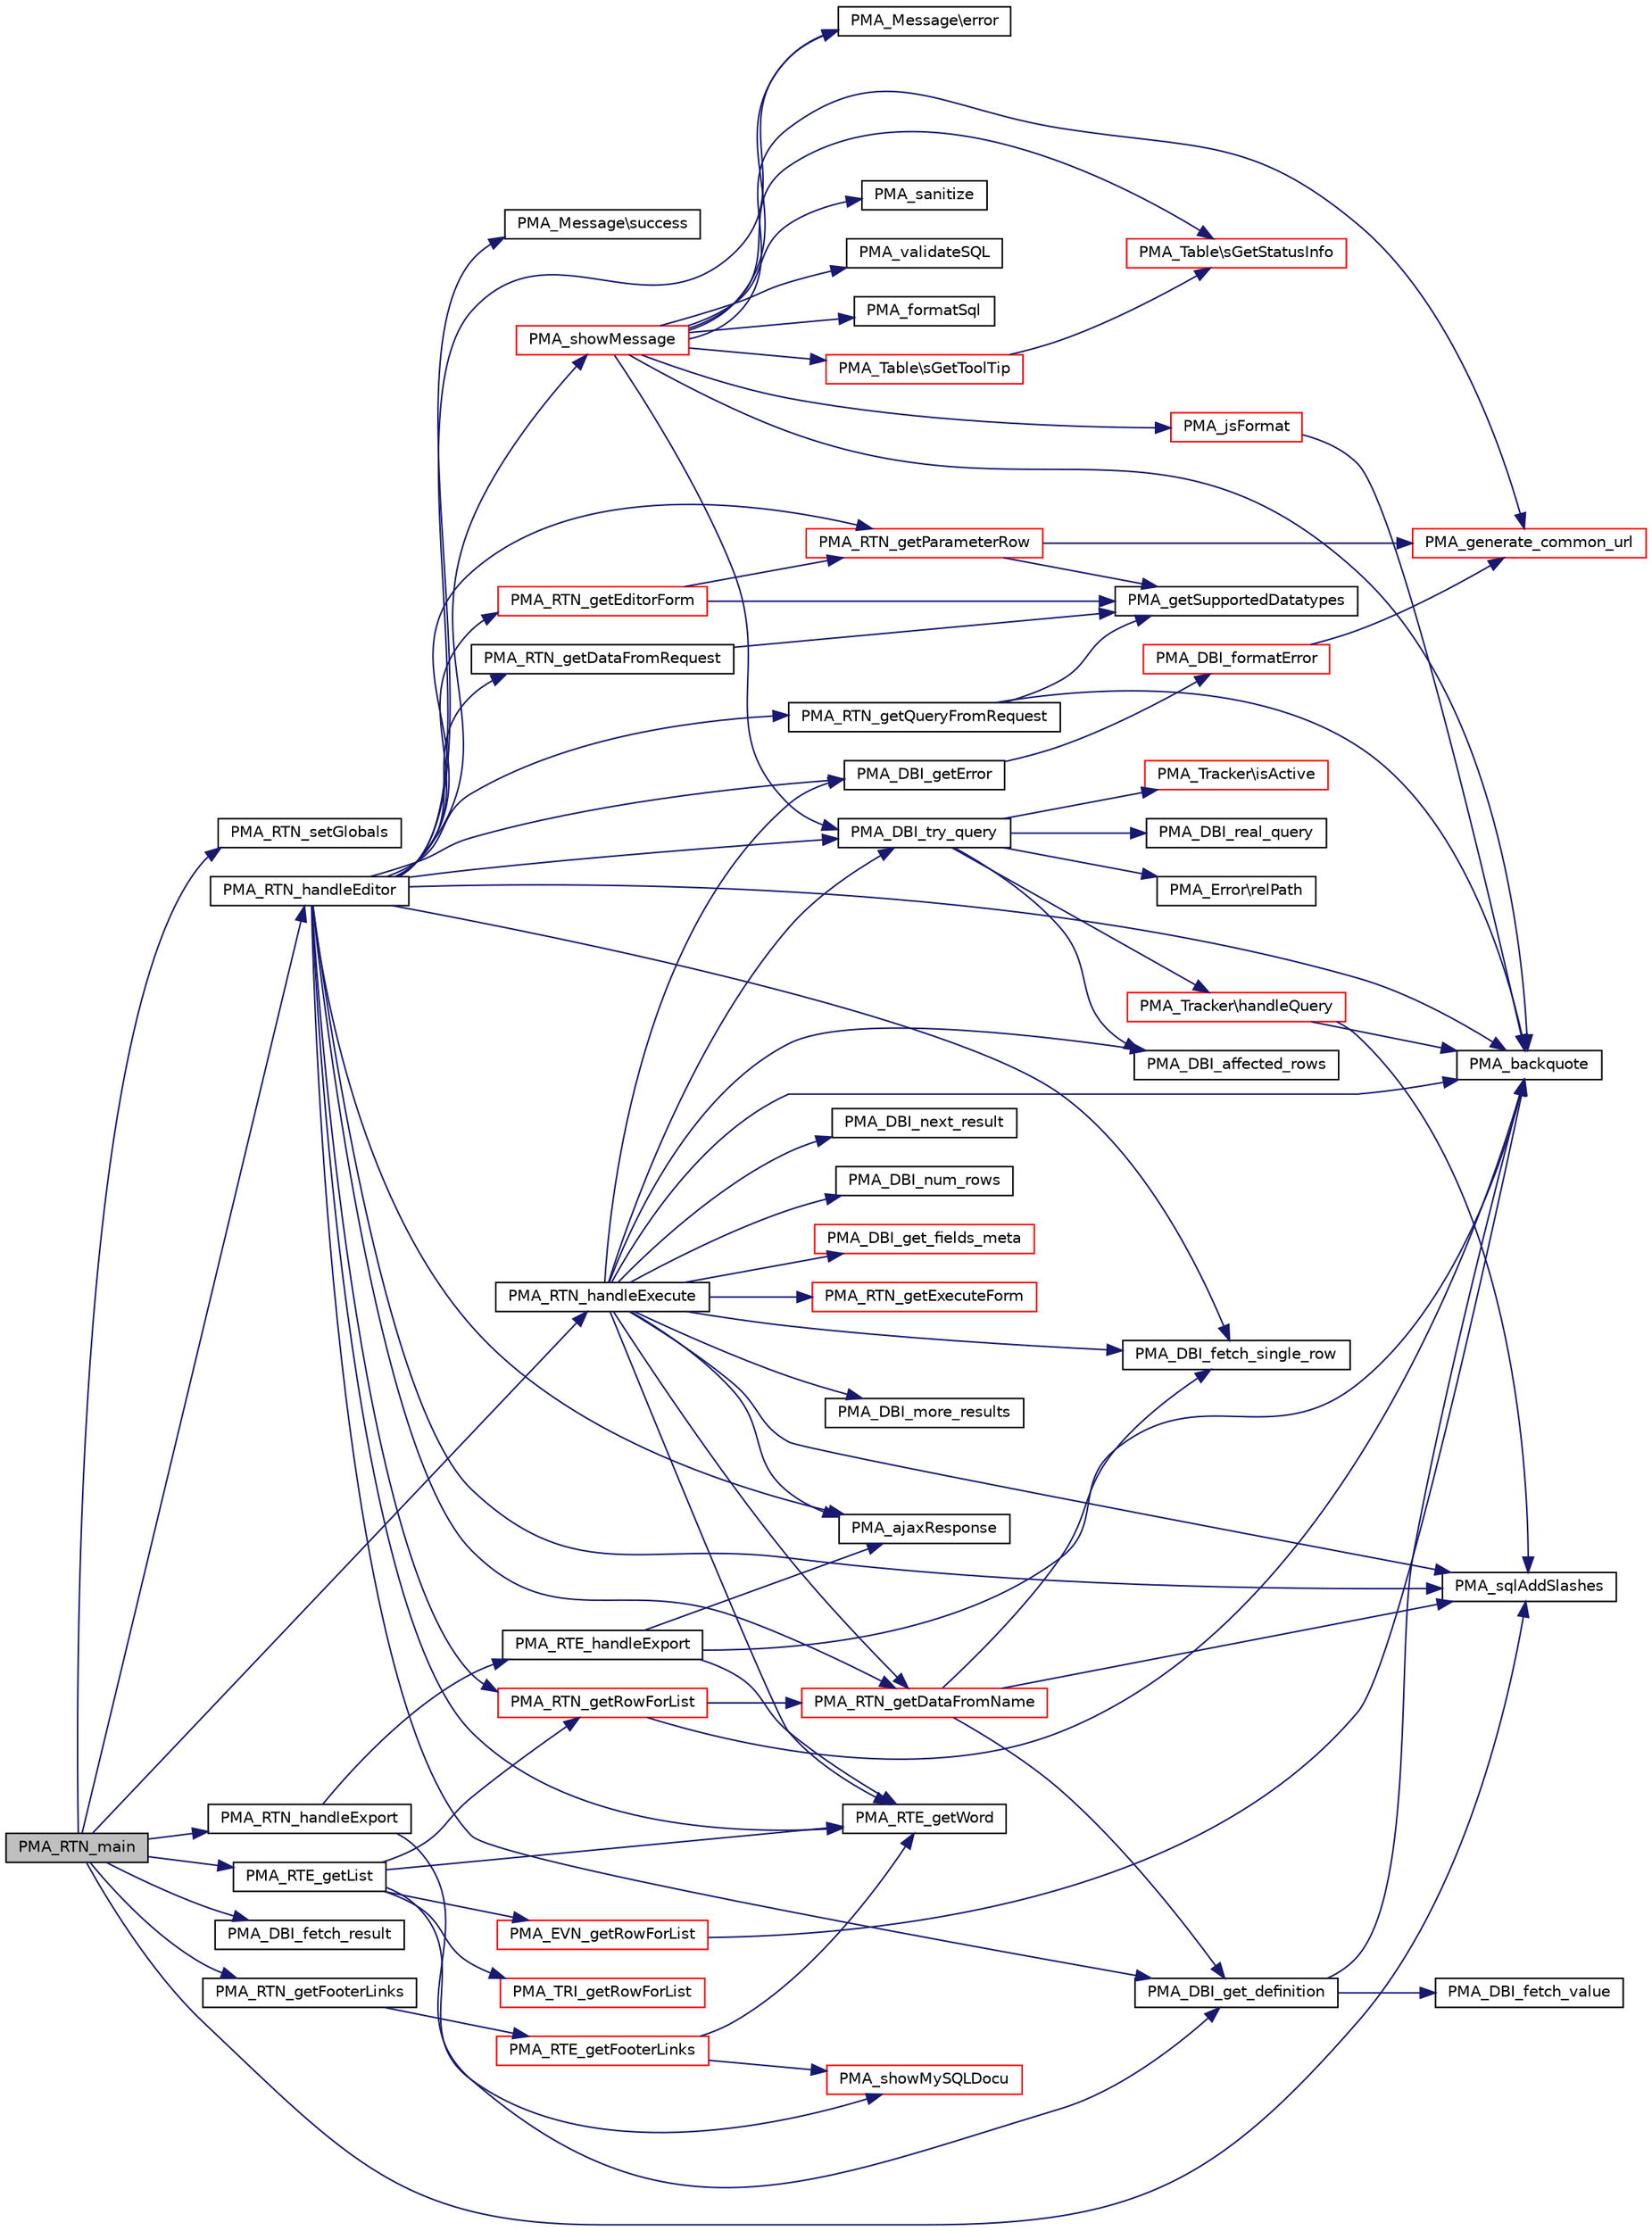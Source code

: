 digraph G
{
  edge [fontname="Helvetica",fontsize="10",labelfontname="Helvetica",labelfontsize="10"];
  node [fontname="Helvetica",fontsize="10",shape=record];
  rankdir="LR";
  Node1 [label="PMA_RTN_main",height=0.2,width=0.4,color="black", fillcolor="grey75", style="filled" fontcolor="black"];
  Node1 -> Node2 [color="midnightblue",fontsize="10",style="solid",fontname="Helvetica"];
  Node2 [label="PMA_RTN_setGlobals",height=0.2,width=0.4,color="black", fillcolor="white", style="filled",URL="$rte__routines_8lib_8php.html#a984e6a83dda1a7184670e9eebb973282",tooltip="Sets required globals."];
  Node1 -> Node3 [color="midnightblue",fontsize="10",style="solid",fontname="Helvetica"];
  Node3 [label="PMA_RTN_handleEditor",height=0.2,width=0.4,color="black", fillcolor="white", style="filled",URL="$rte__routines_8lib_8php.html#a5984f0f939595e2946293d251a03e095",tooltip="Handles editor requests for adding or editing an item."];
  Node3 -> Node4 [color="midnightblue",fontsize="10",style="solid",fontname="Helvetica"];
  Node4 [label="PMA_RTN_getQueryFromRequest",height=0.2,width=0.4,color="black", fillcolor="white", style="filled",URL="$rte__routines_8lib_8php.html#aa31b32cbdcd1439cea5680f8d703648d",tooltip="Composes the query necessary to create a routine from an HTTP request."];
  Node4 -> Node5 [color="midnightblue",fontsize="10",style="solid",fontname="Helvetica"];
  Node5 [label="PMA_backquote",height=0.2,width=0.4,color="black", fillcolor="white", style="filled",URL="$common_8lib_8php.html#a81c4628f679a153bb4475c5ee2ae49ec",tooltip="Adds backquotes on both sides of a database, table or field name."];
  Node4 -> Node6 [color="midnightblue",fontsize="10",style="solid",fontname="Helvetica"];
  Node6 [label="PMA_getSupportedDatatypes",height=0.2,width=0.4,color="black", fillcolor="white", style="filled",URL="$common_8lib_8php.html#a36d5c04ac111a078ef9448d8a448bce5",tooltip="This function processes the datatypes supported by the DB, as specified in $cfg[&#39;ColumnTypes&#39;] and ei..."];
  Node3 -> Node7 [color="midnightblue",fontsize="10",style="solid",fontname="Helvetica"];
  Node7 [label="PMA_DBI_get_definition",height=0.2,width=0.4,color="black", fillcolor="white", style="filled",URL="$database__interface_8lib_8php.html#a6c0f9fb5171128a50f3fdb22c9faf4f6",tooltip="returns the definition of a specific PROCEDURE, FUNCTION, EVENT or VIEW"];
  Node7 -> Node5 [color="midnightblue",fontsize="10",style="solid",fontname="Helvetica"];
  Node7 -> Node8 [color="midnightblue",fontsize="10",style="solid",fontname="Helvetica"];
  Node8 [label="PMA_DBI_fetch_value",height=0.2,width=0.4,color="black", fillcolor="white", style="filled",URL="$database__interface_8lib_8php.html#a772f12a953dd2908745bb16a8fa7b63a",tooltip="returns a single value from the given result or query, if the query or the result has more than one r..."];
  Node3 -> Node5 [color="midnightblue",fontsize="10",style="solid",fontname="Helvetica"];
  Node3 -> Node9 [color="midnightblue",fontsize="10",style="solid",fontname="Helvetica"];
  Node9 [label="PMA_DBI_try_query",height=0.2,width=0.4,color="black", fillcolor="white", style="filled",URL="$database__interface_8lib_8php.html#af4f8622d2f5df7858e4e6ca425ac0274",tooltip="runs a query and returns the result"];
  Node9 -> Node10 [color="midnightblue",fontsize="10",style="solid",fontname="Helvetica"];
  Node10 [label="PMA_DBI_real_query",height=0.2,width=0.4,color="black", fillcolor="white", style="filled",URL="$drizzle_8dbi_8lib_8php.html#a08ba0b503ffbca6710452ba365580035",tooltip="runs a query and returns the result"];
  Node9 -> Node11 [color="midnightblue",fontsize="10",style="solid",fontname="Helvetica"];
  Node11 [label="PMA_DBI_affected_rows",height=0.2,width=0.4,color="black", fillcolor="white", style="filled",URL="$drizzle_8dbi_8lib_8php.html#a861ab5849e4d7f8dab6daaac0071bc15",tooltip="returns the number of rows affected by last query"];
  Node9 -> Node12 [color="midnightblue",fontsize="10",style="solid",fontname="Helvetica"];
  Node12 [label="PMA_Error\\relPath",height=0.2,width=0.4,color="black", fillcolor="white", style="filled",URL="$classPMA__Error.html#a772a7752d93cec8385e0f13af46d376a",tooltip="return short relative path to phpMyAdmin basedir"];
  Node9 -> Node13 [color="midnightblue",fontsize="10",style="solid",fontname="Helvetica"];
  Node13 [label="PMA_Tracker\\isActive",height=0.2,width=0.4,color="red", fillcolor="white", style="filled",URL="$classPMA__Tracker.html#ae5dd143f48e845ae4346da01dfef5d4a",tooltip="Gets the on/off value of the Tracker module, starts initialization."];
  Node9 -> Node14 [color="midnightblue",fontsize="10",style="solid",fontname="Helvetica"];
  Node14 [label="PMA_Tracker\\handleQuery",height=0.2,width=0.4,color="red", fillcolor="white", style="filled",URL="$classPMA__Tracker.html#a45bbf8cbb24c0cc3e379a0abf0ecee10",tooltip="Analyzes a given SQL statement and saves tracking data."];
  Node14 -> Node5 [color="midnightblue",fontsize="10",style="solid",fontname="Helvetica"];
  Node14 -> Node15 [color="midnightblue",fontsize="10",style="solid",fontname="Helvetica"];
  Node15 [label="PMA_sqlAddSlashes",height=0.2,width=0.4,color="black", fillcolor="white", style="filled",URL="$common_8lib_8php.html#a799062f79f401d1f20735d292d008eaf",tooltip="Add slashes before &quot;&#39;&quot; and &quot;\&quot; characters so a value containing them can be used in a sql comparison..."];
  Node3 -> Node16 [color="midnightblue",fontsize="10",style="solid",fontname="Helvetica"];
  Node16 [label="PMA_DBI_getError",height=0.2,width=0.4,color="black", fillcolor="white", style="filled",URL="$drizzle_8dbi_8lib_8php.html#a704868d694079bc38c1947d370b8bf79",tooltip="returns last error message or false if no errors occured"];
  Node16 -> Node17 [color="midnightblue",fontsize="10",style="solid",fontname="Helvetica"];
  Node17 [label="PMA_DBI_formatError",height=0.2,width=0.4,color="red", fillcolor="white", style="filled",URL="$database__interface_8lib_8php.html#a53d2263f39303e561d76439d28f4a1be",tooltip="Formats database error message in a friendly way."];
  Node17 -> Node18 [color="midnightblue",fontsize="10",style="solid",fontname="Helvetica"];
  Node18 [label="PMA_generate_common_url",height=0.2,width=0.4,color="red", fillcolor="white", style="filled",URL="$url__generating_8lib_8php.html#ad5c0cfef7cb600a158a1ef5fa321a094",tooltip="Generates text with URL parameters."];
  Node3 -> Node19 [color="midnightblue",fontsize="10",style="solid",fontname="Helvetica"];
  Node19 [label="PMA_Message\\success",height=0.2,width=0.4,color="black", fillcolor="white", style="filled",URL="$classPMA__Message.html#a18c1022045762ab6747a98cb4464819e",tooltip="get PMA_Message of type success"];
  Node3 -> Node20 [color="midnightblue",fontsize="10",style="solid",fontname="Helvetica"];
  Node20 [label="PMA_Message\\error",height=0.2,width=0.4,color="black", fillcolor="white", style="filled",URL="$classPMA__Message.html#ac1eedc27bd176676149c300379b98661",tooltip="get PMA_Message of type error"];
  Node3 -> Node21 [color="midnightblue",fontsize="10",style="solid",fontname="Helvetica"];
  Node21 [label="PMA_showMessage",height=0.2,width=0.4,color="red", fillcolor="white", style="filled",URL="$common_8lib_8php.html#ac856542e67ea0192bc0fc7fd1fb21d09",tooltip="displays the message and the query usually the message is the result of the query executed..."];
  Node21 -> Node22 [color="midnightblue",fontsize="10",style="solid",fontname="Helvetica"];
  Node22 [label="PMA_Table\\sGetToolTip",height=0.2,width=0.4,color="red", fillcolor="white", style="filled",URL="$classPMA__Table.html#a162e3cb99911afe8ac6fb7de1ac9c421"];
  Node22 -> Node23 [color="midnightblue",fontsize="10",style="solid",fontname="Helvetica"];
  Node23 [label="PMA_Table\\sGetStatusInfo",height=0.2,width=0.4,color="red", fillcolor="white", style="filled",URL="$classPMA__Table.html#a5bcf320752029cac160933f74afc8742",tooltip="Returns full table status info, or specific if $info provided this info is collected from information..."];
  Node21 -> Node24 [color="midnightblue",fontsize="10",style="solid",fontname="Helvetica"];
  Node24 [label="PMA_jsFormat",height=0.2,width=0.4,color="red", fillcolor="white", style="filled",URL="$js__escape_8lib_8php.html#adefa5e0c287e2534fb2d5a518cebc968",tooltip="Format a string so it can be a string inside JavaScript code inside an eventhandler (onclick..."];
  Node24 -> Node5 [color="midnightblue",fontsize="10",style="solid",fontname="Helvetica"];
  Node21 -> Node5 [color="midnightblue",fontsize="10",style="solid",fontname="Helvetica"];
  Node21 -> Node23 [color="midnightblue",fontsize="10",style="solid",fontname="Helvetica"];
  Node21 -> Node9 [color="midnightblue",fontsize="10",style="solid",fontname="Helvetica"];
  Node21 -> Node25 [color="midnightblue",fontsize="10",style="solid",fontname="Helvetica"];
  Node25 [label="PMA_sanitize",height=0.2,width=0.4,color="black", fillcolor="white", style="filled",URL="$sanitizing_8lib_8php.html#ac0444f97c4d50f0e109dc0ec5d86b665",tooltip="Sanitizes $message, taking into account our special codes for formatting."];
  Node21 -> Node26 [color="midnightblue",fontsize="10",style="solid",fontname="Helvetica"];
  Node26 [label="PMA_validateSQL",height=0.2,width=0.4,color="black", fillcolor="white", style="filled",URL="$sqlvalidator_8lib_8php.html#aa5008486df74dd63c944eb4fa36a81de",tooltip="We need the PEAR libraries, so do a minimum version check first I&#39;m not sure if PEAR was available be..."];
  Node21 -> Node20 [color="midnightblue",fontsize="10",style="solid",fontname="Helvetica"];
  Node21 -> Node27 [color="midnightblue",fontsize="10",style="solid",fontname="Helvetica"];
  Node27 [label="PMA_formatSql",height=0.2,width=0.4,color="black", fillcolor="white", style="filled",URL="$common_8lib_8php.html#a7318464fb4bfbdb4c33b3257ad533ab6",tooltip="format sql strings"];
  Node21 -> Node18 [color="midnightblue",fontsize="10",style="solid",fontname="Helvetica"];
  Node3 -> Node15 [color="midnightblue",fontsize="10",style="solid",fontname="Helvetica"];
  Node3 -> Node28 [color="midnightblue",fontsize="10",style="solid",fontname="Helvetica"];
  Node28 [label="PMA_DBI_fetch_single_row",height=0.2,width=0.4,color="black", fillcolor="white", style="filled",URL="$database__interface_8lib_8php.html#af7470c691b76d49d21241321e9131b91",tooltip="returns only the first row from the result"];
  Node3 -> Node29 [color="midnightblue",fontsize="10",style="solid",fontname="Helvetica"];
  Node29 [label="PMA_RTN_getRowForList",height=0.2,width=0.4,color="red", fillcolor="white", style="filled",URL="$rte__list_8lib_8php.html#aece2dab96a3cb0b4141f7daff960ec3b",tooltip="Creates the contents for a row in the list of routines."];
  Node29 -> Node5 [color="midnightblue",fontsize="10",style="solid",fontname="Helvetica"];
  Node29 -> Node30 [color="midnightblue",fontsize="10",style="solid",fontname="Helvetica"];
  Node30 [label="PMA_RTN_getDataFromName",height=0.2,width=0.4,color="red", fillcolor="white", style="filled",URL="$rte__routines_8lib_8php.html#a5d0418d9efa5cf6da8f03fd3bc6c098f",tooltip="This function will generate the values that are required to complete the &quot;Edit routine&quot; form given th..."];
  Node30 -> Node15 [color="midnightblue",fontsize="10",style="solid",fontname="Helvetica"];
  Node30 -> Node28 [color="midnightblue",fontsize="10",style="solid",fontname="Helvetica"];
  Node30 -> Node7 [color="midnightblue",fontsize="10",style="solid",fontname="Helvetica"];
  Node3 -> Node31 [color="midnightblue",fontsize="10",style="solid",fontname="Helvetica"];
  Node31 [label="PMA_ajaxResponse",height=0.2,width=0.4,color="black", fillcolor="white", style="filled",URL="$common_8lib_8php.html#a8e357ad2d42095d9078580361cb77a96",tooltip="function that generates a json output for an ajax request and ends script execution"];
  Node3 -> Node32 [color="midnightblue",fontsize="10",style="solid",fontname="Helvetica"];
  Node32 [label="PMA_RTE_getWord",height=0.2,width=0.4,color="black", fillcolor="white", style="filled",URL="$rte__words_8lib_8php.html#ab6a2a32b9f96511f5c43c92b80575f67",tooltip="This function is used to retreive some language strings that are used in functionalities that are com..."];
  Node3 -> Node33 [color="midnightblue",fontsize="10",style="solid",fontname="Helvetica"];
  Node33 [label="PMA_RTN_getDataFromRequest",height=0.2,width=0.4,color="black", fillcolor="white", style="filled",URL="$rte__routines_8lib_8php.html#a01d42dc59fa9947d38dd14b903485983",tooltip="This function will generate the values that are required to complete the editor form."];
  Node33 -> Node6 [color="midnightblue",fontsize="10",style="solid",fontname="Helvetica"];
  Node3 -> Node30 [color="midnightblue",fontsize="10",style="solid",fontname="Helvetica"];
  Node3 -> Node34 [color="midnightblue",fontsize="10",style="solid",fontname="Helvetica"];
  Node34 [label="PMA_RTN_getEditorForm",height=0.2,width=0.4,color="red", fillcolor="white", style="filled",URL="$rte__routines_8lib_8php.html#af471b0f5da237aa92831b395e2281b51",tooltip="Displays a form used to add/edit a routine."];
  Node34 -> Node35 [color="midnightblue",fontsize="10",style="solid",fontname="Helvetica"];
  Node35 [label="PMA_RTN_getParameterRow",height=0.2,width=0.4,color="red", fillcolor="white", style="filled",URL="$rte__routines_8lib_8php.html#affd7429d12fc2620ad784ac45af5b0fc",tooltip="Creates one row for the parameter table used in the routine editor."];
  Node35 -> Node6 [color="midnightblue",fontsize="10",style="solid",fontname="Helvetica"];
  Node35 -> Node18 [color="midnightblue",fontsize="10",style="solid",fontname="Helvetica"];
  Node34 -> Node6 [color="midnightblue",fontsize="10",style="solid",fontname="Helvetica"];
  Node3 -> Node35 [color="midnightblue",fontsize="10",style="solid",fontname="Helvetica"];
  Node1 -> Node36 [color="midnightblue",fontsize="10",style="solid",fontname="Helvetica"];
  Node36 [label="PMA_RTN_handleExecute",height=0.2,width=0.4,color="black", fillcolor="white", style="filled",URL="$rte__routines_8lib_8php.html#ac32716fc36f9d698b0469448d389f417",tooltip="Handles requests for executing a routine."];
  Node36 -> Node30 [color="midnightblue",fontsize="10",style="solid",fontname="Helvetica"];
  Node36 -> Node15 [color="midnightblue",fontsize="10",style="solid",fontname="Helvetica"];
  Node36 -> Node5 [color="midnightblue",fontsize="10",style="solid",fontname="Helvetica"];
  Node36 -> Node9 [color="midnightblue",fontsize="10",style="solid",fontname="Helvetica"];
  Node36 -> Node37 [color="midnightblue",fontsize="10",style="solid",fontname="Helvetica"];
  Node37 [label="PMA_DBI_more_results",height=0.2,width=0.4,color="black", fillcolor="white", style="filled",URL="$drizzle_8dbi_8lib_8php.html#a20038240f2bfdd6060acdfc2fd38362f",tooltip="Check if there are any more query results from a multi query."];
  Node36 -> Node38 [color="midnightblue",fontsize="10",style="solid",fontname="Helvetica"];
  Node38 [label="PMA_DBI_next_result",height=0.2,width=0.4,color="black", fillcolor="white", style="filled",URL="$drizzle_8dbi_8lib_8php.html#aca338a9a83e414a5d6ef22722aebb3fc",tooltip="Prepare next result from multi_query."];
  Node36 -> Node11 [color="midnightblue",fontsize="10",style="solid",fontname="Helvetica"];
  Node36 -> Node39 [color="midnightblue",fontsize="10",style="solid",fontname="Helvetica"];
  Node39 [label="PMA_DBI_num_rows",height=0.2,width=0.4,color="black", fillcolor="white", style="filled",URL="$drizzle_8dbi_8lib_8php.html#ad3805f1da9fe87cc10e96acf0710d803",tooltip="returns the number of rows returned by last query"];
  Node36 -> Node40 [color="midnightblue",fontsize="10",style="solid",fontname="Helvetica"];
  Node40 [label="PMA_DBI_get_fields_meta",height=0.2,width=0.4,color="red", fillcolor="white", style="filled",URL="$drizzle_8dbi_8lib_8php.html#a54ef3323b9b387a6f555ba0a02d51fac",tooltip="returns metainfo for fields in $result"];
  Node36 -> Node28 [color="midnightblue",fontsize="10",style="solid",fontname="Helvetica"];
  Node36 -> Node16 [color="midnightblue",fontsize="10",style="solid",fontname="Helvetica"];
  Node36 -> Node31 [color="midnightblue",fontsize="10",style="solid",fontname="Helvetica"];
  Node36 -> Node32 [color="midnightblue",fontsize="10",style="solid",fontname="Helvetica"];
  Node36 -> Node41 [color="midnightblue",fontsize="10",style="solid",fontname="Helvetica"];
  Node41 [label="PMA_RTN_getExecuteForm",height=0.2,width=0.4,color="red", fillcolor="white", style="filled",URL="$rte__routines_8lib_8php.html#a7fe78f325b98881c5f09d46a89f8e36b",tooltip="Creates the HTML code that shows the routine execution dialog."];
  Node1 -> Node42 [color="midnightblue",fontsize="10",style="solid",fontname="Helvetica"];
  Node42 [label="PMA_RTN_handleExport",height=0.2,width=0.4,color="black", fillcolor="white", style="filled",URL="$rte__export_8lib_8php.html#a120fd6c37639589a9356f679f7b371dd",tooltip="If necessary, prepares routine information and passes it to PMA_RTE_handleExport() for the actual exp..."];
  Node42 -> Node7 [color="midnightblue",fontsize="10",style="solid",fontname="Helvetica"];
  Node42 -> Node43 [color="midnightblue",fontsize="10",style="solid",fontname="Helvetica"];
  Node43 [label="PMA_RTE_handleExport",height=0.2,width=0.4,color="black", fillcolor="white", style="filled",URL="$rte__export_8lib_8php.html#ab3567889d02e8f191e4ee9c499c54e3c",tooltip="This function is called from one of the other functions in this file and it completes the handling of..."];
  Node43 -> Node5 [color="midnightblue",fontsize="10",style="solid",fontname="Helvetica"];
  Node43 -> Node32 [color="midnightblue",fontsize="10",style="solid",fontname="Helvetica"];
  Node43 -> Node31 [color="midnightblue",fontsize="10",style="solid",fontname="Helvetica"];
  Node1 -> Node15 [color="midnightblue",fontsize="10",style="solid",fontname="Helvetica"];
  Node1 -> Node44 [color="midnightblue",fontsize="10",style="solid",fontname="Helvetica"];
  Node44 [label="PMA_DBI_fetch_result",height=0.2,width=0.4,color="black", fillcolor="white", style="filled",URL="$database__interface_8lib_8php.html#a761f919096699667412d2ffd391eaa5b",tooltip="returns all rows in the resultset in one array"];
  Node1 -> Node45 [color="midnightblue",fontsize="10",style="solid",fontname="Helvetica"];
  Node45 [label="PMA_RTE_getList",height=0.2,width=0.4,color="black", fillcolor="white", style="filled",URL="$rte__list_8lib_8php.html#a0376d09c0e0dbe44c936a45538f16a2e",tooltip="Creates a list of items containing the relevant information and some action links."];
  Node45 -> Node32 [color="midnightblue",fontsize="10",style="solid",fontname="Helvetica"];
  Node45 -> Node46 [color="midnightblue",fontsize="10",style="solid",fontname="Helvetica"];
  Node46 [label="PMA_showMySQLDocu",height=0.2,width=0.4,color="red", fillcolor="white", style="filled",URL="$common_8lib_8php.html#a5b2c38942cb8fe55e02ba17d0bef9f15",tooltip="Displays a link to the official MySQL documentation."];
  Node45 -> Node29 [color="midnightblue",fontsize="10",style="solid",fontname="Helvetica"];
  Node45 -> Node47 [color="midnightblue",fontsize="10",style="solid",fontname="Helvetica"];
  Node47 [label="PMA_TRI_getRowForList",height=0.2,width=0.4,color="red", fillcolor="white", style="filled",URL="$rte__list_8lib_8php.html#aad0f2288fc8eeae378233e3e9dbbfbd4",tooltip="Creates the contents for a row in the list of triggers."];
  Node45 -> Node48 [color="midnightblue",fontsize="10",style="solid",fontname="Helvetica"];
  Node48 [label="PMA_EVN_getRowForList",height=0.2,width=0.4,color="red", fillcolor="white", style="filled",URL="$rte__list_8lib_8php.html#a152d9b0d83a5557a7f93f824e120e1cd",tooltip="Creates the contents for a row in the list of events."];
  Node48 -> Node5 [color="midnightblue",fontsize="10",style="solid",fontname="Helvetica"];
  Node1 -> Node49 [color="midnightblue",fontsize="10",style="solid",fontname="Helvetica"];
  Node49 [label="PMA_RTN_getFooterLinks",height=0.2,width=0.4,color="black", fillcolor="white", style="filled",URL="$rte__footer_8lib_8php.html#ad872d60be3485874a6e1d555d00d8c86",tooltip="Creates a fieldset for adding a new routine, if the user has the privileges."];
  Node49 -> Node50 [color="midnightblue",fontsize="10",style="solid",fontname="Helvetica"];
  Node50 [label="PMA_RTE_getFooterLinks",height=0.2,width=0.4,color="red", fillcolor="white", style="filled",URL="$rte__footer_8lib_8php.html#a6ce43d4ca9f611cf5311f52db4d820ca",tooltip="Creates a fieldset for adding a new item, if the user has the privileges."];
  Node50 -> Node32 [color="midnightblue",fontsize="10",style="solid",fontname="Helvetica"];
  Node50 -> Node46 [color="midnightblue",fontsize="10",style="solid",fontname="Helvetica"];
}
